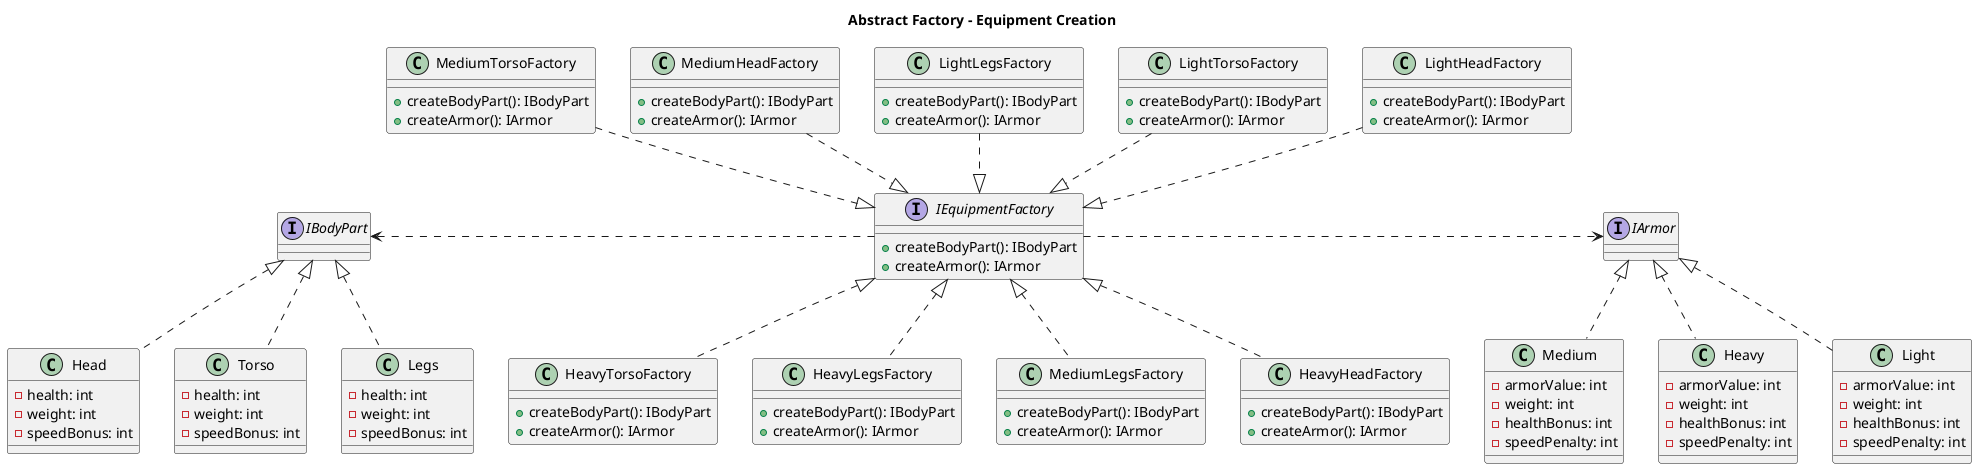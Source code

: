 @startuml EquipmentAbstractFactory
title Abstract Factory - Equipment Creation

interface IEquipmentFactory {
  +createBodyPart(): IBodyPart
  +createArmor(): IArmor
}

interface IArmor {

}


class Light implements IArmor {
  -armorValue: int
  -weight: int
  -healthBonus: int
  -speedPenalty: int
}

class Medium implements IArmor {
  -armorValue: int
  -weight: int
  -healthBonus: int
  -speedPenalty: int
}

class Heavy implements IArmor {
  -armorValue: int
  -weight: int
  -healthBonus: int
  -speedPenalty: int
}

interface IBodyPart {

}

class Head implements IBodyPart {
  -health: int
  -weight: int
  -speedBonus: int
}

class Torso implements IBodyPart {
  -health: int
  -weight: int
  -speedBonus: int
}

class Legs implements IBodyPart {
  -health: int
  -weight: int
  -speedBonus: int
}

class LightHeadFactory {
  +createBodyPart(): IBodyPart
  +createArmor(): IArmor
}

class LightTorsoFactory {
  +createBodyPart(): IBodyPart
  +createArmor(): IArmor
}

class LightLegsFactory {
  +createBodyPart(): IBodyPart
  +createArmor(): IArmor
}

class MediumHeadFactory {
  +createBodyPart(): IBodyPart
  +createArmor(): IArmor
}

class MediumTorsoFactory {
  +createBodyPart(): IBodyPart
  +createArmor(): IArmor
}

class MediumLegsFactory {
  +createBodyPart(): IBodyPart
  +createArmor(): IArmor
}

class HeavyHeadFactory {
  +createBodyPart(): IBodyPart
  +createArmor(): IArmor
}

class HeavyTorsoFactory {
  +createBodyPart(): IBodyPart
  +createArmor(): IArmor
}

class HeavyLegsFactory {
  +createBodyPart(): IBodyPart
  +createArmor(): IArmor
}

IEquipmentFactory .-left-.> IBodyPart 
IEquipmentFactory .-right-.> IArmor

IEquipmentFactory <|.up. LightHeadFactory
IEquipmentFactory <|.up. LightTorsoFactory
IEquipmentFactory <|.up. LightLegsFactory

IEquipmentFactory <|.up. MediumHeadFactory
IEquipmentFactory <|.up. MediumTorsoFactory
IEquipmentFactory <|.down. MediumLegsFactory

IEquipmentFactory <|.down. HeavyHeadFactory
IEquipmentFactory <|.down. HeavyTorsoFactory
IEquipmentFactory <|.down. HeavyLegsFactory

@enduml

